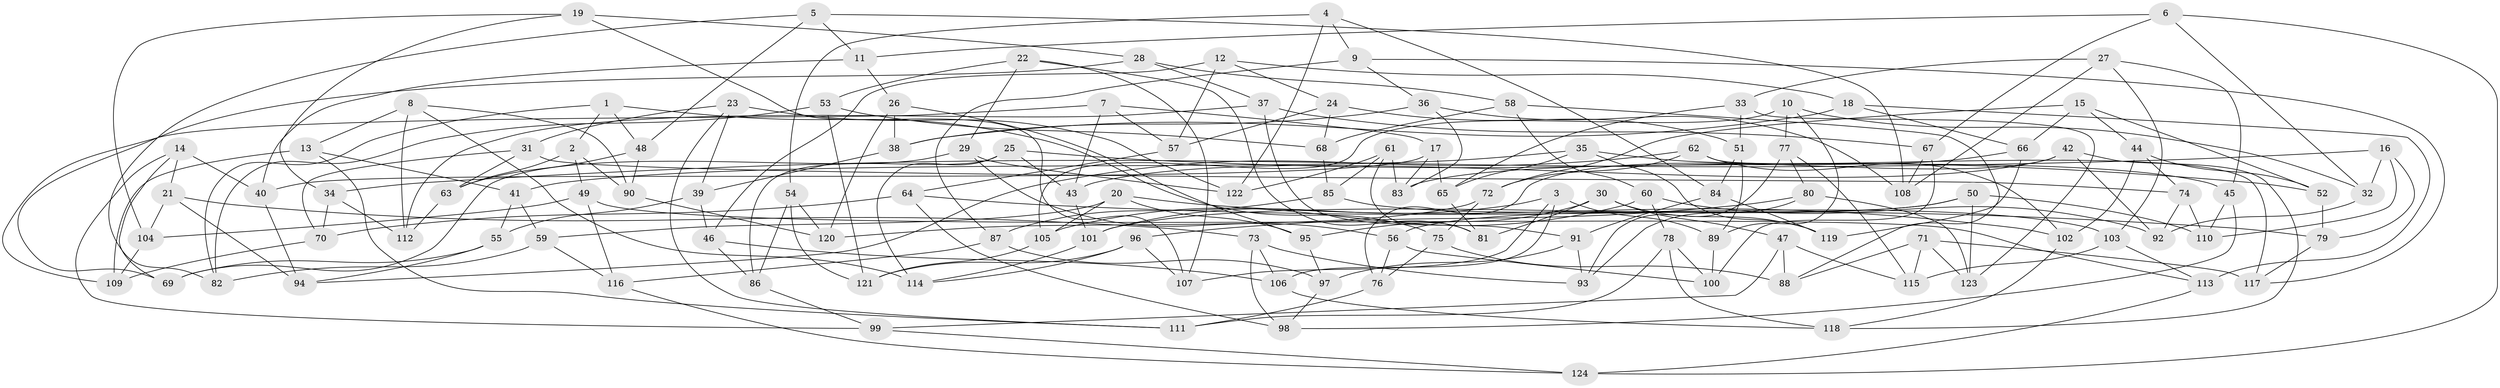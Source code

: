 // Generated by graph-tools (version 1.1) at 2025/11/02/27/25 16:11:46]
// undirected, 124 vertices, 248 edges
graph export_dot {
graph [start="1"]
  node [color=gray90,style=filled];
  1;
  2;
  3;
  4;
  5;
  6;
  7;
  8;
  9;
  10;
  11;
  12;
  13;
  14;
  15;
  16;
  17;
  18;
  19;
  20;
  21;
  22;
  23;
  24;
  25;
  26;
  27;
  28;
  29;
  30;
  31;
  32;
  33;
  34;
  35;
  36;
  37;
  38;
  39;
  40;
  41;
  42;
  43;
  44;
  45;
  46;
  47;
  48;
  49;
  50;
  51;
  52;
  53;
  54;
  55;
  56;
  57;
  58;
  59;
  60;
  61;
  62;
  63;
  64;
  65;
  66;
  67;
  68;
  69;
  70;
  71;
  72;
  73;
  74;
  75;
  76;
  77;
  78;
  79;
  80;
  81;
  82;
  83;
  84;
  85;
  86;
  87;
  88;
  89;
  90;
  91;
  92;
  93;
  94;
  95;
  96;
  97;
  98;
  99;
  100;
  101;
  102;
  103;
  104;
  105;
  106;
  107;
  108;
  109;
  110;
  111;
  112;
  113;
  114;
  115;
  116;
  117;
  118;
  119;
  120;
  121;
  122;
  123;
  124;
  1 -- 48;
  1 -- 75;
  1 -- 2;
  1 -- 82;
  2 -- 63;
  2 -- 90;
  2 -- 49;
  3 -- 107;
  3 -- 89;
  3 -- 101;
  3 -- 106;
  4 -- 54;
  4 -- 9;
  4 -- 122;
  4 -- 84;
  5 -- 11;
  5 -- 108;
  5 -- 48;
  5 -- 82;
  6 -- 32;
  6 -- 67;
  6 -- 11;
  6 -- 124;
  7 -- 43;
  7 -- 109;
  7 -- 17;
  7 -- 57;
  8 -- 90;
  8 -- 112;
  8 -- 114;
  8 -- 13;
  9 -- 117;
  9 -- 87;
  9 -- 36;
  10 -- 77;
  10 -- 105;
  10 -- 89;
  10 -- 32;
  11 -- 40;
  11 -- 26;
  12 -- 18;
  12 -- 57;
  12 -- 24;
  12 -- 46;
  13 -- 109;
  13 -- 41;
  13 -- 111;
  14 -- 21;
  14 -- 99;
  14 -- 40;
  14 -- 69;
  15 -- 66;
  15 -- 52;
  15 -- 44;
  15 -- 72;
  16 -- 32;
  16 -- 79;
  16 -- 34;
  16 -- 110;
  17 -- 65;
  17 -- 83;
  17 -- 40;
  18 -- 66;
  18 -- 38;
  18 -- 113;
  19 -- 28;
  19 -- 107;
  19 -- 104;
  19 -- 34;
  20 -- 102;
  20 -- 95;
  20 -- 105;
  20 -- 59;
  21 -- 104;
  21 -- 73;
  21 -- 94;
  22 -- 53;
  22 -- 29;
  22 -- 81;
  22 -- 107;
  23 -- 122;
  23 -- 31;
  23 -- 111;
  23 -- 39;
  24 -- 51;
  24 -- 68;
  24 -- 57;
  25 -- 86;
  25 -- 114;
  25 -- 43;
  25 -- 52;
  26 -- 95;
  26 -- 38;
  26 -- 120;
  27 -- 33;
  27 -- 108;
  27 -- 103;
  27 -- 45;
  28 -- 37;
  28 -- 69;
  28 -- 58;
  29 -- 122;
  29 -- 69;
  29 -- 56;
  30 -- 81;
  30 -- 119;
  30 -- 47;
  30 -- 95;
  31 -- 74;
  31 -- 63;
  31 -- 70;
  32 -- 92;
  33 -- 65;
  33 -- 51;
  33 -- 123;
  34 -- 70;
  34 -- 112;
  35 -- 119;
  35 -- 65;
  35 -- 41;
  35 -- 45;
  36 -- 108;
  36 -- 38;
  36 -- 83;
  37 -- 91;
  37 -- 112;
  37 -- 67;
  38 -- 39;
  39 -- 46;
  39 -- 55;
  40 -- 94;
  41 -- 55;
  41 -- 59;
  42 -- 92;
  42 -- 118;
  42 -- 43;
  42 -- 76;
  43 -- 101;
  44 -- 52;
  44 -- 74;
  44 -- 102;
  45 -- 110;
  45 -- 98;
  46 -- 106;
  46 -- 86;
  47 -- 99;
  47 -- 115;
  47 -- 88;
  48 -- 90;
  48 -- 63;
  49 -- 104;
  49 -- 116;
  49 -- 113;
  50 -- 110;
  50 -- 123;
  50 -- 56;
  50 -- 101;
  51 -- 89;
  51 -- 84;
  52 -- 79;
  53 -- 82;
  53 -- 121;
  53 -- 68;
  54 -- 86;
  54 -- 120;
  54 -- 121;
  55 -- 69;
  55 -- 94;
  56 -- 76;
  56 -- 100;
  57 -- 64;
  58 -- 60;
  58 -- 88;
  58 -- 68;
  59 -- 116;
  59 -- 82;
  60 -- 92;
  60 -- 105;
  60 -- 78;
  61 -- 81;
  61 -- 122;
  61 -- 83;
  61 -- 85;
  62 -- 72;
  62 -- 94;
  62 -- 117;
  62 -- 102;
  63 -- 112;
  64 -- 79;
  64 -- 98;
  64 -- 70;
  65 -- 81;
  66 -- 83;
  66 -- 119;
  67 -- 108;
  67 -- 100;
  68 -- 85;
  70 -- 109;
  71 -- 88;
  71 -- 117;
  71 -- 123;
  71 -- 115;
  72 -- 120;
  72 -- 75;
  73 -- 106;
  73 -- 98;
  73 -- 93;
  74 -- 92;
  74 -- 110;
  75 -- 76;
  75 -- 88;
  76 -- 111;
  77 -- 115;
  77 -- 80;
  77 -- 93;
  78 -- 118;
  78 -- 111;
  78 -- 100;
  79 -- 117;
  80 -- 93;
  80 -- 96;
  80 -- 123;
  84 -- 91;
  84 -- 119;
  85 -- 87;
  85 -- 103;
  86 -- 99;
  87 -- 97;
  87 -- 116;
  89 -- 100;
  90 -- 120;
  91 -- 97;
  91 -- 93;
  95 -- 97;
  96 -- 107;
  96 -- 114;
  96 -- 121;
  97 -- 98;
  99 -- 124;
  101 -- 114;
  102 -- 118;
  103 -- 115;
  103 -- 113;
  104 -- 109;
  105 -- 121;
  106 -- 118;
  113 -- 124;
  116 -- 124;
}
